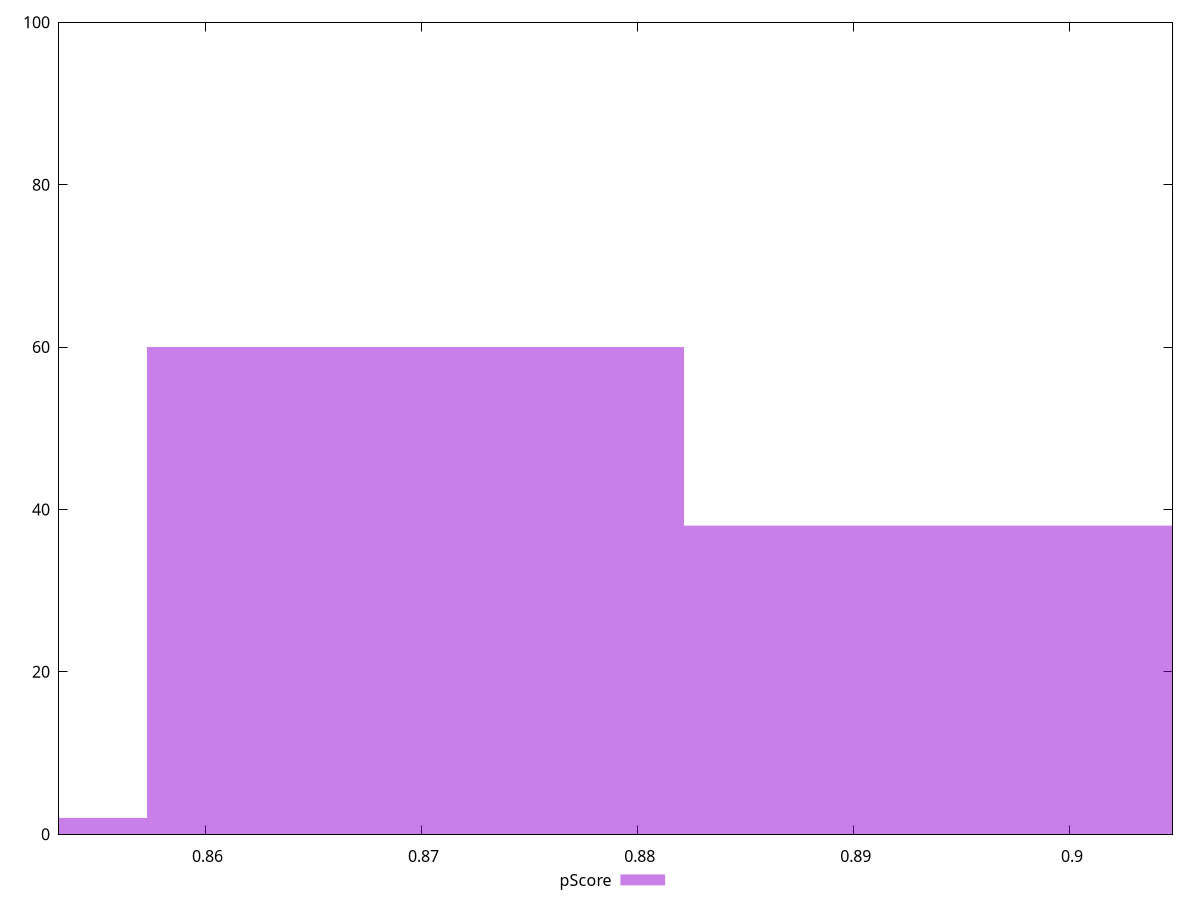 reset

$pScore <<EOF
0.8945683472071003 38
0.8697192264513475 60
0.8448701056955947 2
EOF

set key outside below
set boxwidth 0.024849120755752786
set xrange [0.8532231030743354:0.9047461399243133]
set yrange [0:100]
set trange [0:100]
set style fill transparent solid 0.5 noborder
set terminal svg size 640, 490 enhanced background rgb 'white'
set output "report_00009_2021-02-08T22-37-41.559Z/first-meaningful-paint/samples/pages+cached+noadtech+nomedia/pScore/histogram.svg"

plot $pScore title "pScore" with boxes

reset
